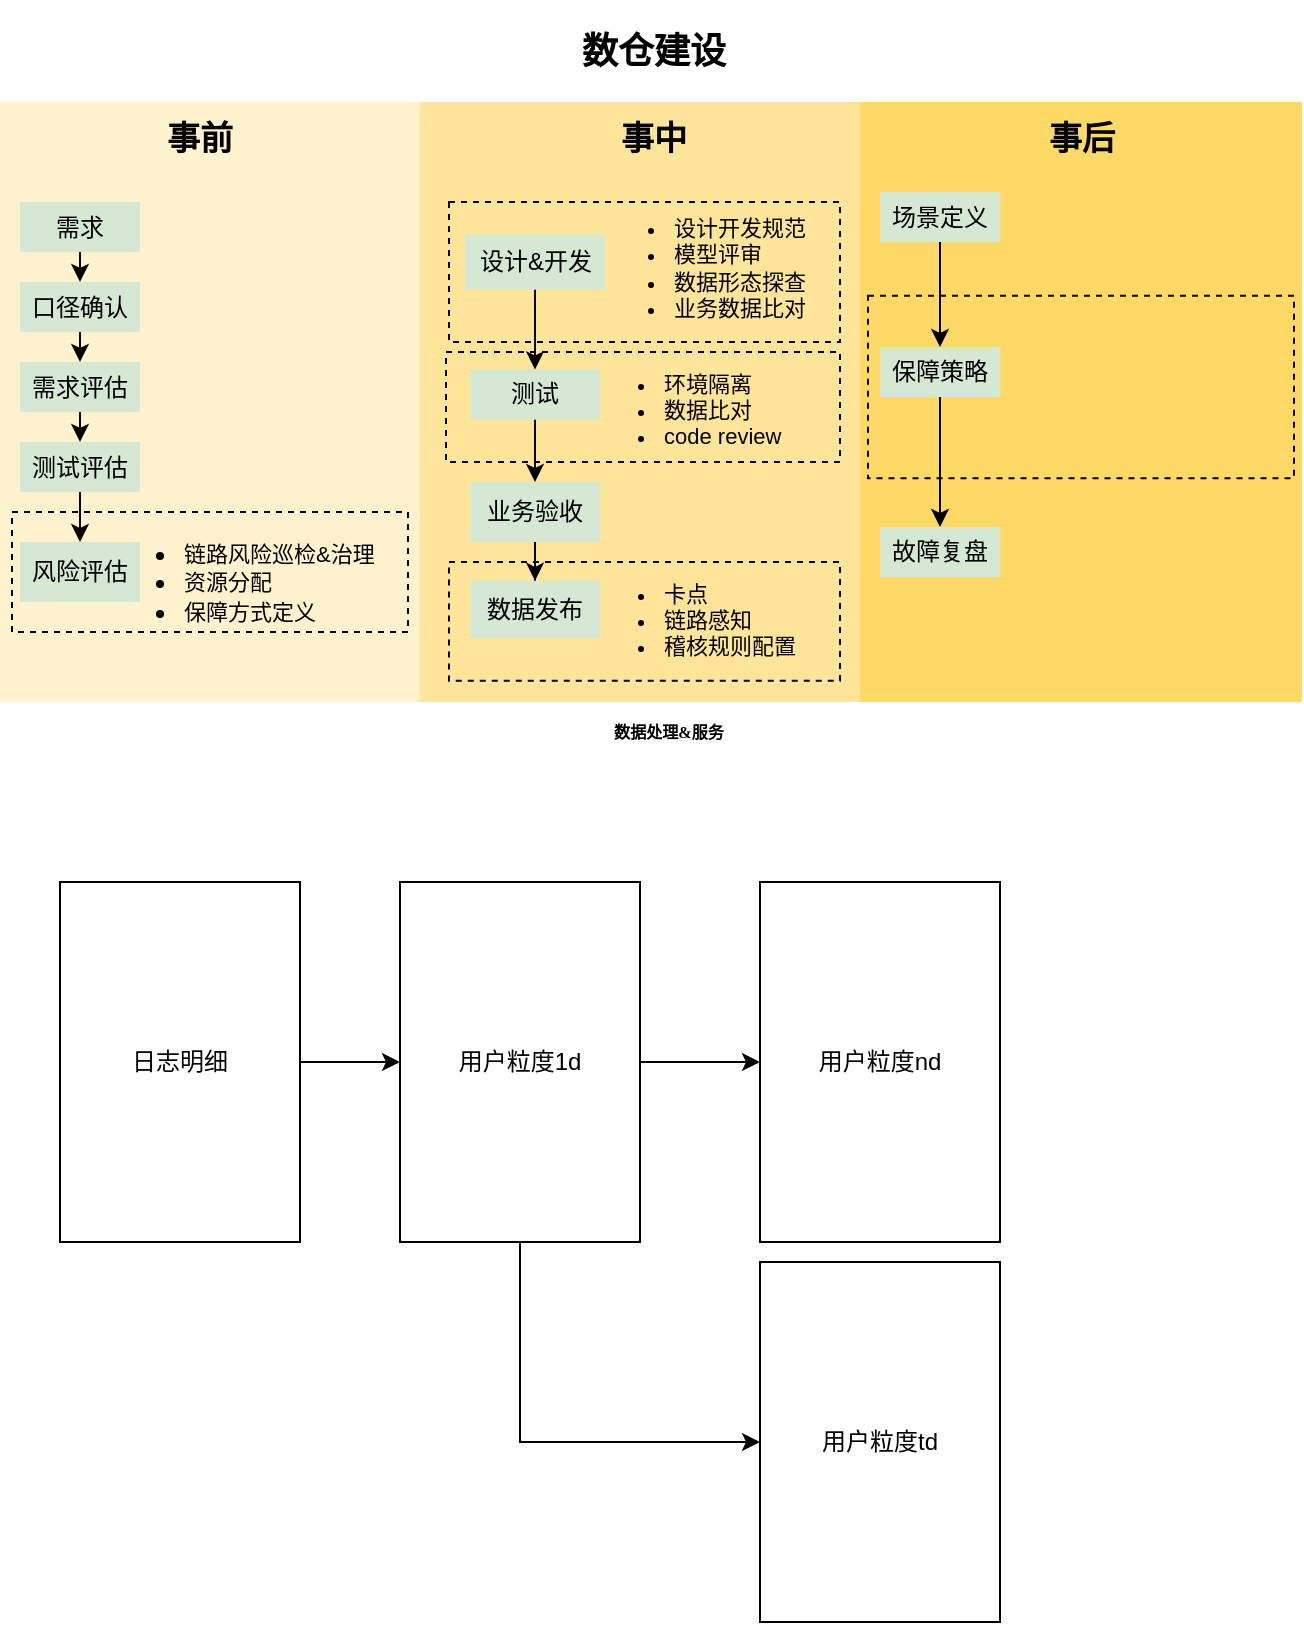 <mxfile version="20.8.23" type="github">
  <diagram name="第 1 页" id="2HcNpDpKpD43kfRhDceQ">
    <mxGraphModel dx="1084" dy="1708" grid="1" gridSize="10" guides="1" tooltips="1" connect="1" arrows="1" fold="1" page="1" pageScale="1" pageWidth="827" pageHeight="1169" math="0" shadow="0">
      <root>
        <mxCell id="0" />
        <mxCell id="1" parent="0" />
        <mxCell id="2YbSrYgxsLCgksmH0tcy-3" style="edgeStyle=orthogonalEdgeStyle;rounded=0;orthogonalLoop=1;jettySize=auto;html=1;exitX=1;exitY=0.5;exitDx=0;exitDy=0;entryX=0;entryY=0.5;entryDx=0;entryDy=0;" parent="1" source="2YbSrYgxsLCgksmH0tcy-1" target="2YbSrYgxsLCgksmH0tcy-2" edge="1">
          <mxGeometry relative="1" as="geometry" />
        </mxCell>
        <mxCell id="2YbSrYgxsLCgksmH0tcy-1" value="日志明细" style="rounded=0;whiteSpace=wrap;html=1;" parent="1" vertex="1">
          <mxGeometry x="110" y="170" width="120" height="180" as="geometry" />
        </mxCell>
        <mxCell id="2YbSrYgxsLCgksmH0tcy-5" style="edgeStyle=orthogonalEdgeStyle;rounded=0;orthogonalLoop=1;jettySize=auto;html=1;exitX=1;exitY=0.5;exitDx=0;exitDy=0;entryX=0;entryY=0.5;entryDx=0;entryDy=0;" parent="1" source="2YbSrYgxsLCgksmH0tcy-2" target="2YbSrYgxsLCgksmH0tcy-4" edge="1">
          <mxGeometry relative="1" as="geometry" />
        </mxCell>
        <mxCell id="2YbSrYgxsLCgksmH0tcy-8" style="edgeStyle=orthogonalEdgeStyle;rounded=0;orthogonalLoop=1;jettySize=auto;html=1;exitX=0.5;exitY=1;exitDx=0;exitDy=0;entryX=0;entryY=0.5;entryDx=0;entryDy=0;" parent="1" source="2YbSrYgxsLCgksmH0tcy-2" target="2YbSrYgxsLCgksmH0tcy-6" edge="1">
          <mxGeometry relative="1" as="geometry" />
        </mxCell>
        <mxCell id="2YbSrYgxsLCgksmH0tcy-2" value="用户粒度1d" style="rounded=0;whiteSpace=wrap;html=1;" parent="1" vertex="1">
          <mxGeometry x="280" y="170" width="120" height="180" as="geometry" />
        </mxCell>
        <mxCell id="2YbSrYgxsLCgksmH0tcy-4" value="用户粒度nd" style="rounded=0;whiteSpace=wrap;html=1;" parent="1" vertex="1">
          <mxGeometry x="460" y="170" width="120" height="180" as="geometry" />
        </mxCell>
        <mxCell id="2YbSrYgxsLCgksmH0tcy-6" value="用户粒度td" style="rounded=0;whiteSpace=wrap;html=1;" parent="1" vertex="1">
          <mxGeometry x="460" y="360" width="120" height="180" as="geometry" />
        </mxCell>
        <mxCell id="g8Xsk4IbSYuq2d3ZBuwM-1" value="" style="rounded=0;whiteSpace=wrap;html=1;dashed=1;fontSize=11;strokeColor=none;fillColor=#FFD966;fontColor=#1A1A1A;" vertex="1" parent="1">
          <mxGeometry x="510" y="-220" width="221" height="300" as="geometry" />
        </mxCell>
        <mxCell id="g8Xsk4IbSYuq2d3ZBuwM-2" value="" style="rounded=0;whiteSpace=wrap;html=1;dashed=1;fontSize=11;strokeColor=none;fillColor=#FFE599;fontColor=#1A1A1A;" vertex="1" parent="1">
          <mxGeometry x="289" y="-220" width="221" height="300" as="geometry" />
        </mxCell>
        <mxCell id="g8Xsk4IbSYuq2d3ZBuwM-3" value="" style="rounded=0;whiteSpace=wrap;html=1;dashed=1;fontSize=11;strokeColor=none;fillColor=#FFF2CC;fontColor=#1A1A1A;" vertex="1" parent="1">
          <mxGeometry x="80" y="-220" width="210" height="300" as="geometry" />
        </mxCell>
        <mxCell id="g8Xsk4IbSYuq2d3ZBuwM-4" value="" style="rounded=0;whiteSpace=wrap;html=1;dashed=1;fontSize=11;strokeColor=default;fillColor=none;" vertex="1" parent="1">
          <mxGeometry x="303" y="-95" width="197" height="55" as="geometry" />
        </mxCell>
        <mxCell id="g8Xsk4IbSYuq2d3ZBuwM-5" value="&lt;h6&gt;数据处理&amp;amp;服务&lt;/h6&gt;" style="text;html=1;strokeColor=none;fillColor=none;align=center;verticalAlign=middle;whiteSpace=wrap;rounded=0;fontFamily=微软雅黑;" vertex="1" parent="1">
          <mxGeometry x="336.5" y="80" width="155" height="30" as="geometry" />
        </mxCell>
        <mxCell id="g8Xsk4IbSYuq2d3ZBuwM-6" value="&lt;h2&gt;数仓建设&lt;/h2&gt;" style="text;html=1;strokeColor=none;fillColor=none;align=center;verticalAlign=middle;whiteSpace=wrap;rounded=0;dashed=1;fontStyle=1" vertex="1" parent="1">
          <mxGeometry x="336.5" y="-260" width="140" height="30" as="geometry" />
        </mxCell>
        <mxCell id="g8Xsk4IbSYuq2d3ZBuwM-7" style="edgeStyle=orthogonalEdgeStyle;rounded=0;orthogonalLoop=1;jettySize=auto;html=1;exitX=0.5;exitY=1;exitDx=0;exitDy=0;entryX=0.5;entryY=0;entryDx=0;entryDy=0;fillColor=#CC6600;" edge="1" parent="1" source="g8Xsk4IbSYuq2d3ZBuwM-8" target="g8Xsk4IbSYuq2d3ZBuwM-10">
          <mxGeometry relative="1" as="geometry" />
        </mxCell>
        <mxCell id="g8Xsk4IbSYuq2d3ZBuwM-8" value="口径确认" style="rounded=0;whiteSpace=wrap;html=1;strokeColor=none;fillColor=#D5E8D4;" vertex="1" parent="1">
          <mxGeometry x="90" y="-130" width="60" height="25" as="geometry" />
        </mxCell>
        <mxCell id="g8Xsk4IbSYuq2d3ZBuwM-9" style="edgeStyle=orthogonalEdgeStyle;rounded=0;orthogonalLoop=1;jettySize=auto;html=1;exitX=0.5;exitY=1;exitDx=0;exitDy=0;entryX=0.5;entryY=0;entryDx=0;entryDy=0;fontSize=11;fillColor=#CC6600;" edge="1" parent="1" source="g8Xsk4IbSYuq2d3ZBuwM-10" target="g8Xsk4IbSYuq2d3ZBuwM-12">
          <mxGeometry relative="1" as="geometry" />
        </mxCell>
        <mxCell id="g8Xsk4IbSYuq2d3ZBuwM-10" value="需求评估" style="rounded=0;whiteSpace=wrap;html=1;strokeColor=none;fillColor=#D5E8D4;" vertex="1" parent="1">
          <mxGeometry x="90" y="-90" width="60" height="25" as="geometry" />
        </mxCell>
        <mxCell id="g8Xsk4IbSYuq2d3ZBuwM-11" style="edgeStyle=orthogonalEdgeStyle;rounded=0;orthogonalLoop=1;jettySize=auto;html=1;exitX=0.5;exitY=1;exitDx=0;exitDy=0;fontFamily=微软雅黑;fontSize=11;fontColor=#000000;strokeColor=#000000;fillColor=#FFCC99;" edge="1" parent="1" source="g8Xsk4IbSYuq2d3ZBuwM-12" target="g8Xsk4IbSYuq2d3ZBuwM-38">
          <mxGeometry relative="1" as="geometry" />
        </mxCell>
        <mxCell id="g8Xsk4IbSYuq2d3ZBuwM-12" value="测试评估" style="rounded=0;whiteSpace=wrap;html=1;strokeColor=none;fillColor=#D5E8D4;" vertex="1" parent="1">
          <mxGeometry x="90" y="-50" width="60" height="25" as="geometry" />
        </mxCell>
        <mxCell id="g8Xsk4IbSYuq2d3ZBuwM-13" style="edgeStyle=orthogonalEdgeStyle;rounded=0;orthogonalLoop=1;jettySize=auto;html=1;exitX=0.5;exitY=1;exitDx=0;exitDy=0;entryX=0.5;entryY=0;entryDx=0;entryDy=0;fillColor=#CC6600;" edge="1" parent="1" source="g8Xsk4IbSYuq2d3ZBuwM-14" target="g8Xsk4IbSYuq2d3ZBuwM-8">
          <mxGeometry relative="1" as="geometry" />
        </mxCell>
        <mxCell id="g8Xsk4IbSYuq2d3ZBuwM-14" value="需求" style="rounded=0;whiteSpace=wrap;html=1;strokeColor=none;fillColor=#D5E8D4;" vertex="1" parent="1">
          <mxGeometry x="90" y="-170" width="60" height="25" as="geometry" />
        </mxCell>
        <mxCell id="g8Xsk4IbSYuq2d3ZBuwM-15" style="edgeStyle=orthogonalEdgeStyle;rounded=0;orthogonalLoop=1;jettySize=auto;html=1;exitX=0.5;exitY=1;exitDx=0;exitDy=0;fontSize=11;fillColor=#CC6600;" edge="1" parent="1" source="g8Xsk4IbSYuq2d3ZBuwM-16" target="g8Xsk4IbSYuq2d3ZBuwM-18">
          <mxGeometry relative="1" as="geometry" />
        </mxCell>
        <mxCell id="g8Xsk4IbSYuq2d3ZBuwM-16" value="测试" style="rounded=0;whiteSpace=wrap;html=1;strokeColor=none;fillColor=#D5E8D4;" vertex="1" parent="1">
          <mxGeometry x="315" y="-86.25" width="65" height="25" as="geometry" />
        </mxCell>
        <mxCell id="g8Xsk4IbSYuq2d3ZBuwM-17" style="edgeStyle=orthogonalEdgeStyle;rounded=0;orthogonalLoop=1;jettySize=auto;html=1;exitX=0.5;exitY=1;exitDx=0;exitDy=0;fontSize=11;fillColor=#CC6600;" edge="1" parent="1" source="g8Xsk4IbSYuq2d3ZBuwM-18" target="g8Xsk4IbSYuq2d3ZBuwM-19">
          <mxGeometry relative="1" as="geometry" />
        </mxCell>
        <mxCell id="g8Xsk4IbSYuq2d3ZBuwM-18" value="业务验收" style="rounded=0;whiteSpace=wrap;html=1;strokeColor=none;fillColor=#D5E8D4;" vertex="1" parent="1">
          <mxGeometry x="315" y="-30" width="65" height="30" as="geometry" />
        </mxCell>
        <mxCell id="g8Xsk4IbSYuq2d3ZBuwM-19" value="数据发布" style="rounded=0;whiteSpace=wrap;html=1;strokeColor=none;fillColor=#D5E8D4;" vertex="1" parent="1">
          <mxGeometry x="315" y="19.38" width="65" height="28.75" as="geometry" />
        </mxCell>
        <mxCell id="g8Xsk4IbSYuq2d3ZBuwM-20" value="&lt;ul&gt;&lt;li&gt;环境隔离&lt;/li&gt;&lt;li&gt;数据比对&lt;/li&gt;&lt;li&gt;code review&lt;/li&gt;&lt;/ul&gt;" style="text;html=1;strokeColor=none;fillColor=none;align=left;verticalAlign=middle;whiteSpace=wrap;rounded=0;dashed=1;fontSize=11;" vertex="1" parent="1">
          <mxGeometry x="370" y="-90" width="114" height="48.75" as="geometry" />
        </mxCell>
        <mxCell id="g8Xsk4IbSYuq2d3ZBuwM-21" value="&lt;div&gt;&lt;ul&gt;&lt;li&gt;&lt;span&gt;卡点&lt;/span&gt;&lt;/li&gt;&lt;li&gt;链路感知&lt;/li&gt;&lt;li&gt;稽核规则配置&lt;/li&gt;&lt;/ul&gt;&lt;/div&gt;" style="text;html=1;strokeColor=none;fillColor=none;align=left;verticalAlign=middle;whiteSpace=wrap;rounded=0;dashed=1;fontSize=11;" vertex="1" parent="1">
          <mxGeometry x="370" y="20" width="114" height="38.75" as="geometry" />
        </mxCell>
        <mxCell id="g8Xsk4IbSYuq2d3ZBuwM-22" value="&lt;div style=&quot;text-align: left&quot;&gt;&lt;ul&gt;&lt;li&gt;&lt;span&gt;设计开发规范&lt;/span&gt;&lt;/li&gt;&lt;li&gt;&lt;span&gt;模型评审&lt;/span&gt;&lt;/li&gt;&lt;li&gt;数据形态探查&lt;/li&gt;&lt;li&gt;业务数据比对&lt;/li&gt;&lt;/ul&gt;&lt;/div&gt;" style="text;html=1;strokeColor=none;fillColor=none;align=center;verticalAlign=middle;whiteSpace=wrap;rounded=0;dashed=1;fontSize=11;" vertex="1" parent="1">
          <mxGeometry x="367" y="-173.75" width="126" height="73.75" as="geometry" />
        </mxCell>
        <mxCell id="g8Xsk4IbSYuq2d3ZBuwM-23" style="edgeStyle=orthogonalEdgeStyle;rounded=0;orthogonalLoop=1;jettySize=auto;html=1;exitX=0.5;exitY=1;exitDx=0;exitDy=0;fontSize=11;fontColor=#000000;fillColor=#FFE599;" edge="1" parent="1" source="g8Xsk4IbSYuq2d3ZBuwM-24" target="g8Xsk4IbSYuq2d3ZBuwM-33">
          <mxGeometry relative="1" as="geometry" />
        </mxCell>
        <mxCell id="g8Xsk4IbSYuq2d3ZBuwM-24" value="保障策略" style="rounded=0;whiteSpace=wrap;html=1;strokeColor=none;fillColor=#D5E8D4;" vertex="1" parent="1">
          <mxGeometry x="520" y="-97.5" width="60" height="25" as="geometry" />
        </mxCell>
        <mxCell id="g8Xsk4IbSYuq2d3ZBuwM-25" value="&lt;h2&gt;事前&lt;/h2&gt;" style="text;html=1;strokeColor=none;fillColor=none;align=center;verticalAlign=middle;whiteSpace=wrap;rounded=0;dashed=1;fontSize=11;" vertex="1" parent="1">
          <mxGeometry x="150" y="-217" width="60" height="30" as="geometry" />
        </mxCell>
        <mxCell id="g8Xsk4IbSYuq2d3ZBuwM-26" value="&lt;h2&gt;事中&lt;/h2&gt;" style="text;html=1;strokeColor=none;fillColor=none;align=center;verticalAlign=middle;whiteSpace=wrap;rounded=0;dashed=1;fontSize=11;" vertex="1" parent="1">
          <mxGeometry x="376.5" y="-217" width="60" height="30" as="geometry" />
        </mxCell>
        <mxCell id="g8Xsk4IbSYuq2d3ZBuwM-27" style="edgeStyle=orthogonalEdgeStyle;rounded=0;orthogonalLoop=1;jettySize=auto;html=1;exitX=0.5;exitY=1;exitDx=0;exitDy=0;entryX=0.5;entryY=0;entryDx=0;entryDy=0;fontSize=11;fillColor=#CC6600;" edge="1" parent="1" source="g8Xsk4IbSYuq2d3ZBuwM-29" target="g8Xsk4IbSYuq2d3ZBuwM-16">
          <mxGeometry relative="1" as="geometry" />
        </mxCell>
        <mxCell id="g8Xsk4IbSYuq2d3ZBuwM-28" value="" style="rounded=0;whiteSpace=wrap;html=1;dashed=1;fontSize=11;strokeColor=default;fillColor=none;" vertex="1" parent="1">
          <mxGeometry x="304.5" y="-170" width="195.5" height="70" as="geometry" />
        </mxCell>
        <mxCell id="g8Xsk4IbSYuq2d3ZBuwM-29" value="设计&amp;amp;开发" style="rounded=0;whiteSpace=wrap;html=1;strokeColor=none;fillColor=#D5E8D4;" vertex="1" parent="1">
          <mxGeometry x="312.5" y="-153.75" width="70" height="27.5" as="geometry" />
        </mxCell>
        <mxCell id="g8Xsk4IbSYuq2d3ZBuwM-30" style="edgeStyle=orthogonalEdgeStyle;rounded=0;orthogonalLoop=1;jettySize=auto;html=1;exitX=0.5;exitY=1;exitDx=0;exitDy=0;fontSize=11;fontColor=#000000;fillColor=#CC6600;" edge="1" parent="1" source="g8Xsk4IbSYuq2d3ZBuwM-31" target="g8Xsk4IbSYuq2d3ZBuwM-24">
          <mxGeometry relative="1" as="geometry" />
        </mxCell>
        <mxCell id="g8Xsk4IbSYuq2d3ZBuwM-31" value="场景定义" style="rounded=0;whiteSpace=wrap;html=1;strokeColor=none;fillColor=#D5E8D4;" vertex="1" parent="1">
          <mxGeometry x="520" y="-175" width="60" height="25" as="geometry" />
        </mxCell>
        <mxCell id="g8Xsk4IbSYuq2d3ZBuwM-32" value="" style="rounded=0;whiteSpace=wrap;html=1;dashed=1;fontSize=11;strokeColor=default;fillColor=none;" vertex="1" parent="1">
          <mxGeometry x="304.5" y="10" width="195.5" height="59.38" as="geometry" />
        </mxCell>
        <mxCell id="g8Xsk4IbSYuq2d3ZBuwM-33" value="故障复盘" style="rounded=0;whiteSpace=wrap;html=1;strokeColor=none;fillColor=#D5E8D4;" vertex="1" parent="1">
          <mxGeometry x="520" y="-7.5" width="60" height="25" as="geometry" />
        </mxCell>
        <mxCell id="g8Xsk4IbSYuq2d3ZBuwM-34" value="" style="rounded=0;whiteSpace=wrap;html=1;dashed=1;fontSize=11;strokeColor=default;fillColor=none;" vertex="1" parent="1">
          <mxGeometry x="514" y="-123.12" width="213" height="91.25" as="geometry" />
        </mxCell>
        <mxCell id="g8Xsk4IbSYuq2d3ZBuwM-35" value="&lt;h2&gt;事后&lt;/h2&gt;" style="text;html=1;strokeColor=none;fillColor=none;align=center;verticalAlign=middle;whiteSpace=wrap;rounded=0;dashed=1;fontSize=11;" vertex="1" parent="1">
          <mxGeometry x="590.5" y="-217" width="60" height="30" as="geometry" />
        </mxCell>
        <mxCell id="g8Xsk4IbSYuq2d3ZBuwM-36" value="" style="rounded=0;whiteSpace=wrap;html=1;dashed=1;fontSize=11;strokeColor=default;fillColor=none;" vertex="1" parent="1">
          <mxGeometry x="86" y="-15" width="198" height="60" as="geometry" />
        </mxCell>
        <mxCell id="g8Xsk4IbSYuq2d3ZBuwM-37" value="&lt;ul&gt;&lt;li&gt;&lt;font style=&quot;font-size: 11px&quot;&gt;链路风险巡检&amp;amp;治理&lt;/font&gt;&lt;/li&gt;&lt;li&gt;&lt;font style=&quot;font-size: 11px&quot;&gt;资源分配&lt;/font&gt;&lt;/li&gt;&lt;li&gt;&lt;font style=&quot;font-size: 11px&quot;&gt;保障方式定义&lt;/font&gt;&lt;/li&gt;&lt;/ul&gt;" style="text;html=1;strokeColor=none;fillColor=none;align=left;verticalAlign=middle;whiteSpace=wrap;rounded=0;dashed=1;" vertex="1" parent="1">
          <mxGeometry x="130" width="230" height="40" as="geometry" />
        </mxCell>
        <mxCell id="g8Xsk4IbSYuq2d3ZBuwM-38" value="风险&lt;font face=&quot;微软雅黑&quot;&gt;评估&lt;/font&gt;" style="rounded=0;whiteSpace=wrap;html=1;strokeColor=none;fillColor=#D5E8D4;" vertex="1" parent="1">
          <mxGeometry x="90" width="60" height="30" as="geometry" />
        </mxCell>
      </root>
    </mxGraphModel>
  </diagram>
</mxfile>
